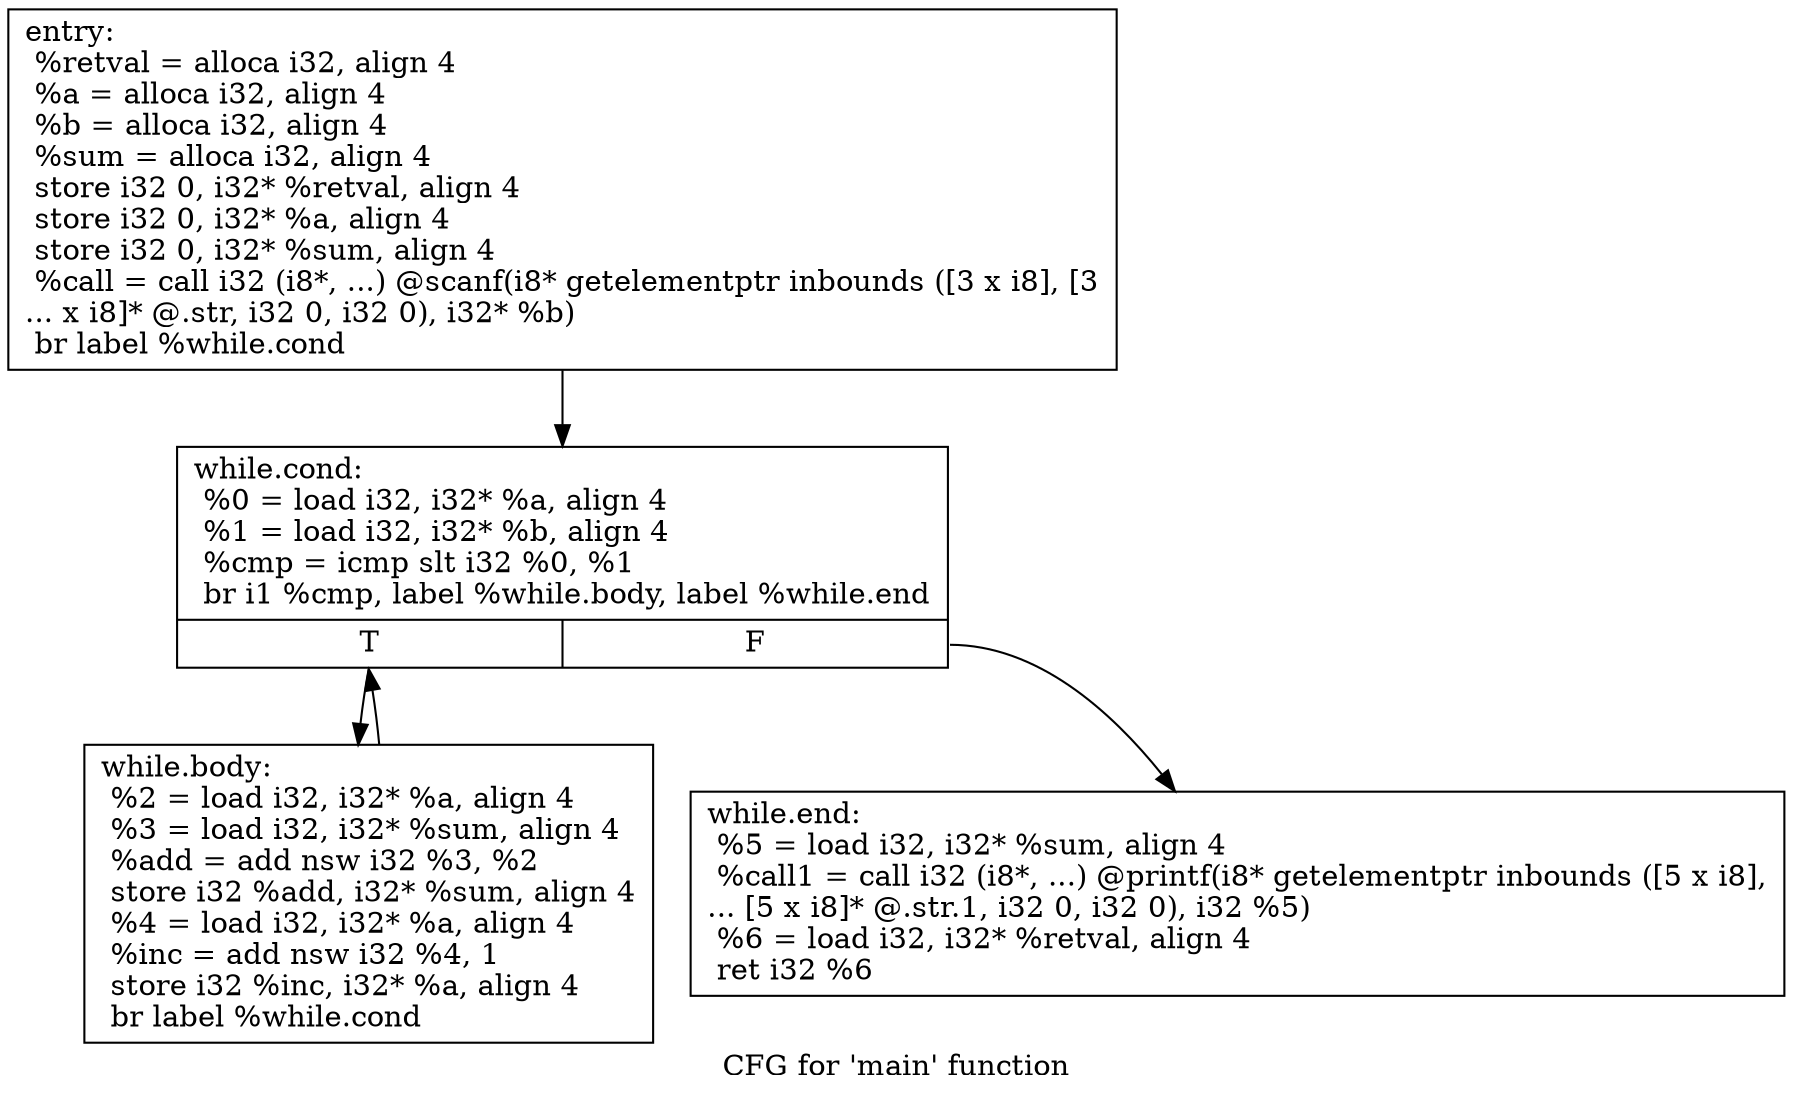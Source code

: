 digraph "CFG for 'main' function" {
	label="CFG for 'main' function";

	Node0x6b1c220 [shape=record,label="{entry:\l  %retval = alloca i32, align 4\l  %a = alloca i32, align 4\l  %b = alloca i32, align 4\l  %sum = alloca i32, align 4\l  store i32 0, i32* %retval, align 4\l  store i32 0, i32* %a, align 4\l  store i32 0, i32* %sum, align 4\l  %call = call i32 (i8*, ...) @scanf(i8* getelementptr inbounds ([3 x i8], [3\l... x i8]* @.str, i32 0, i32 0), i32* %b)\l  br label %while.cond\l}"];
	Node0x6b1c220 -> Node0x6b1d1f0;
	Node0x6b1d1f0 [shape=record,label="{while.cond:                                       \l  %0 = load i32, i32* %a, align 4\l  %1 = load i32, i32* %b, align 4\l  %cmp = icmp slt i32 %0, %1\l  br i1 %cmp, label %while.body, label %while.end\l|{<s0>T|<s1>F}}"];
	Node0x6b1d1f0:s0 -> Node0x6b1d440;
	Node0x6b1d1f0:s1 -> Node0x6b1d520;
	Node0x6b1d440 [shape=record,label="{while.body:                                       \l  %2 = load i32, i32* %a, align 4\l  %3 = load i32, i32* %sum, align 4\l  %add = add nsw i32 %3, %2\l  store i32 %add, i32* %sum, align 4\l  %4 = load i32, i32* %a, align 4\l  %inc = add nsw i32 %4, 1\l  store i32 %inc, i32* %a, align 4\l  br label %while.cond\l}"];
	Node0x6b1d440 -> Node0x6b1d1f0;
	Node0x6b1d520 [shape=record,label="{while.end:                                        \l  %5 = load i32, i32* %sum, align 4\l  %call1 = call i32 (i8*, ...) @printf(i8* getelementptr inbounds ([5 x i8],\l... [5 x i8]* @.str.1, i32 0, i32 0), i32 %5)\l  %6 = load i32, i32* %retval, align 4\l  ret i32 %6\l}"];
}
